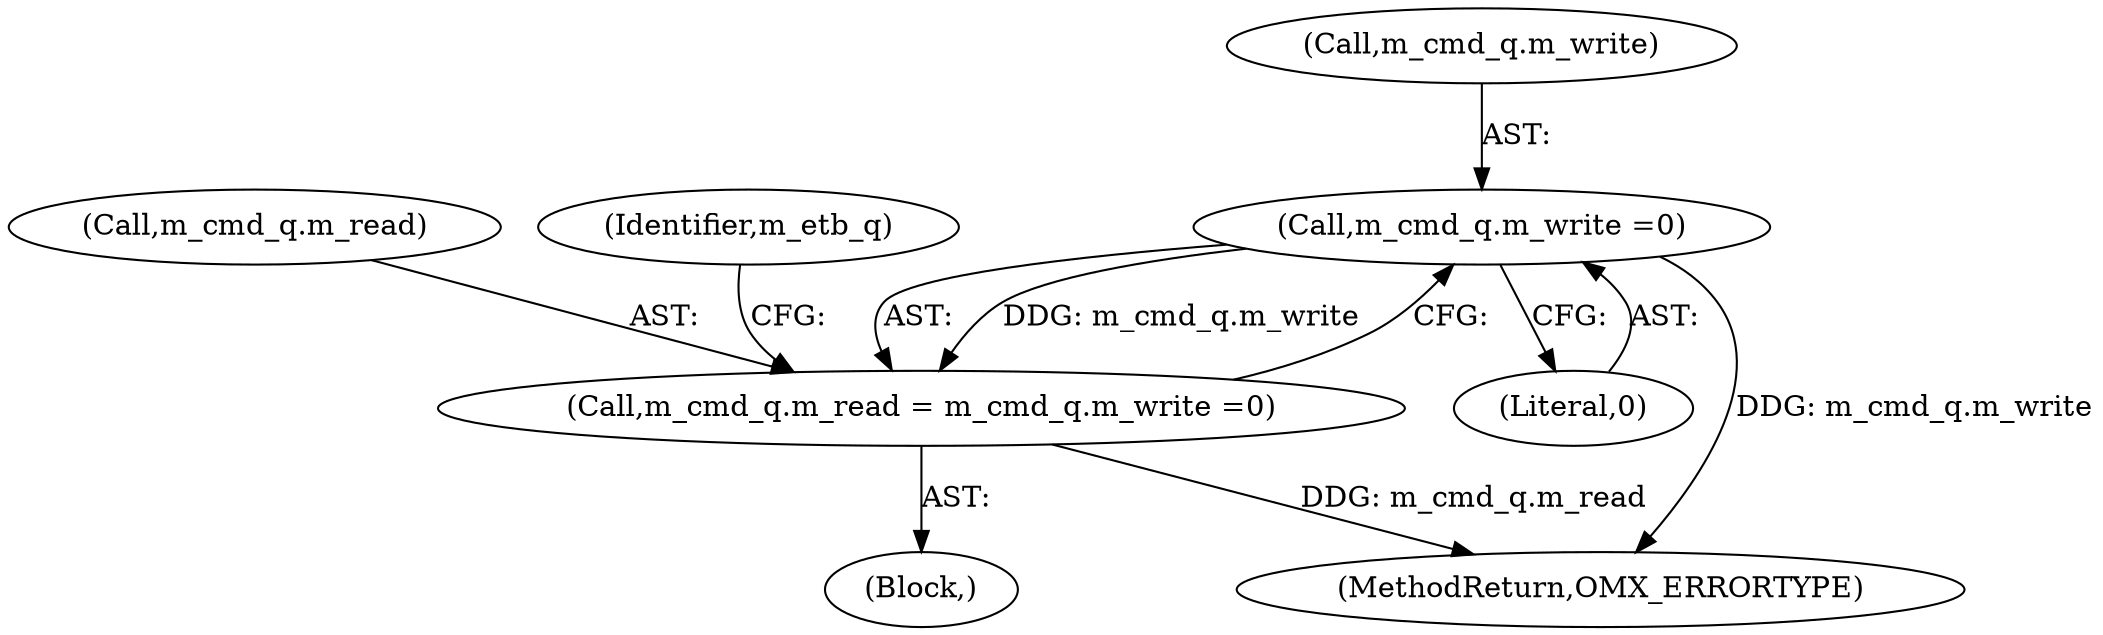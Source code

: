 digraph "0_Android_46e305be6e670a5a0041b0b4861122a0f1aabefa@API" {
"1000316" [label="(Call,m_cmd_q.m_write =0)"];
"1000312" [label="(Call,m_cmd_q.m_read = m_cmd_q.m_write =0)"];
"1000320" [label="(Literal,0)"];
"1000104" [label="(Block,)"];
"1000313" [label="(Call,m_cmd_q.m_read)"];
"1000323" [label="(Identifier,m_etb_q)"];
"1000317" [label="(Call,m_cmd_q.m_write)"];
"1000374" [label="(MethodReturn,OMX_ERRORTYPE)"];
"1000316" [label="(Call,m_cmd_q.m_write =0)"];
"1000312" [label="(Call,m_cmd_q.m_read = m_cmd_q.m_write =0)"];
"1000316" -> "1000312"  [label="AST: "];
"1000316" -> "1000320"  [label="CFG: "];
"1000317" -> "1000316"  [label="AST: "];
"1000320" -> "1000316"  [label="AST: "];
"1000312" -> "1000316"  [label="CFG: "];
"1000316" -> "1000374"  [label="DDG: m_cmd_q.m_write"];
"1000316" -> "1000312"  [label="DDG: m_cmd_q.m_write"];
"1000312" -> "1000104"  [label="AST: "];
"1000313" -> "1000312"  [label="AST: "];
"1000323" -> "1000312"  [label="CFG: "];
"1000312" -> "1000374"  [label="DDG: m_cmd_q.m_read"];
}
